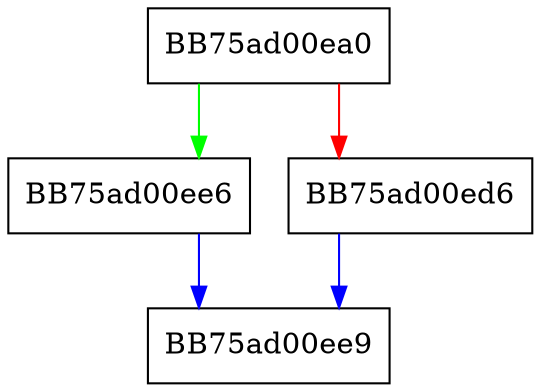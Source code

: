 digraph GetThis {
  node [shape="box"];
  graph [splines=ortho];
  BB75ad00ea0 -> BB75ad00ee6 [color="green"];
  BB75ad00ea0 -> BB75ad00ed6 [color="red"];
  BB75ad00ed6 -> BB75ad00ee9 [color="blue"];
  BB75ad00ee6 -> BB75ad00ee9 [color="blue"];
}